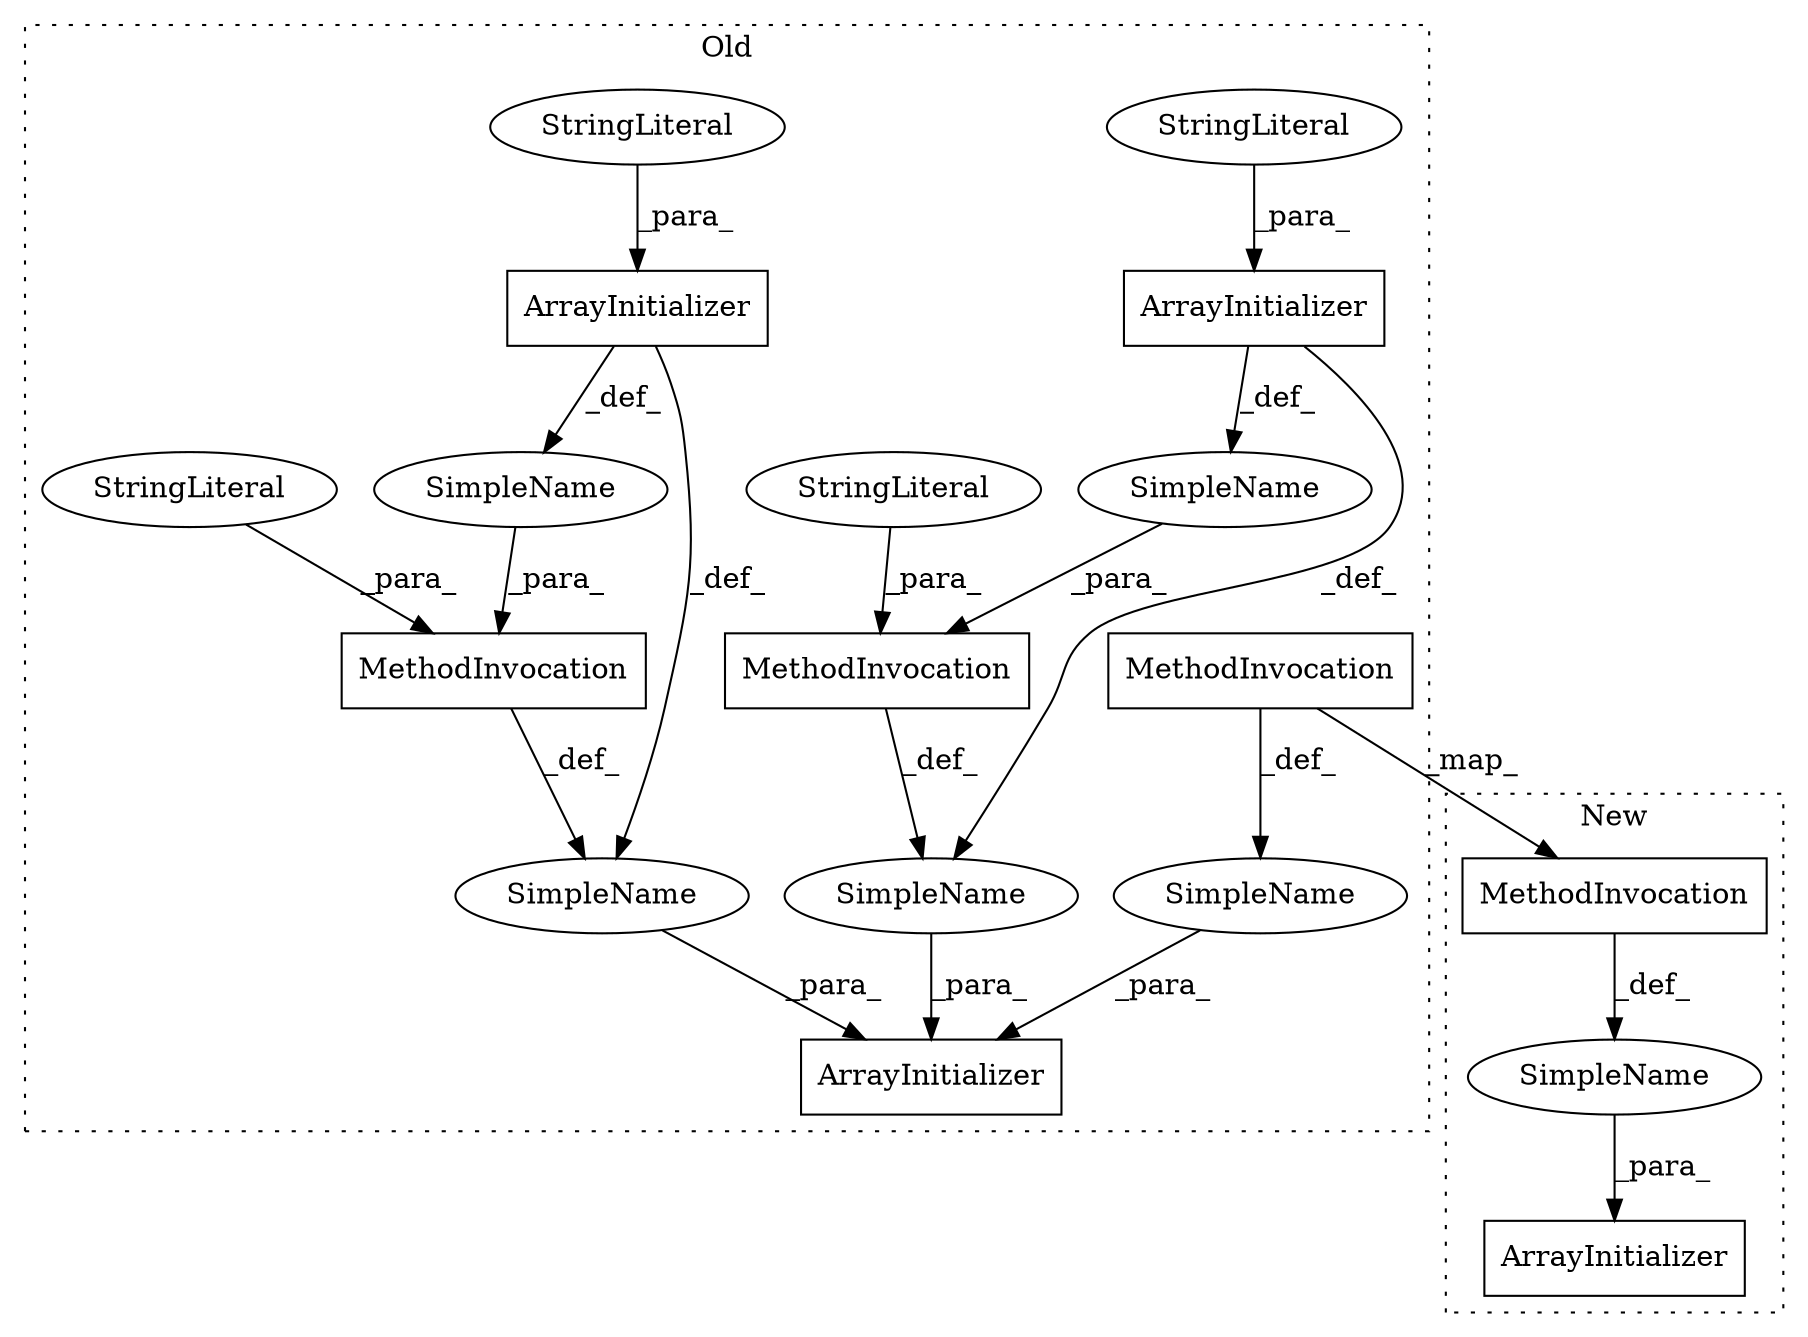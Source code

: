 digraph G {
subgraph cluster0 {
1 [label="ArrayInitializer" a="4" s="3266,3532" l="1,1" shape="box"];
2 [label="ArrayInitializer" a="4" s="3307,3329" l="1,1" shape="box"];
4 [label="ArrayInitializer" a="4" s="3482,3517" l="1,1" shape="box"];
6 [label="MethodInvocation" a="32" s="3345,3427" l="10,1" shape="box"];
7 [label="MethodInvocation" a="32" s="3267,3343" l="10,1" shape="box"];
8 [label="MethodInvocation" a="32" s="3429,3531" l="10,1" shape="box"];
9 [label="SimpleName" a="42" s="" l="" shape="ellipse"];
10 [label="SimpleName" a="42" s="" l="" shape="ellipse"];
11 [label="SimpleName" a="42" s="" l="" shape="ellipse"];
12 [label="SimpleName" a="42" s="" l="" shape="ellipse"];
14 [label="SimpleName" a="42" s="" l="" shape="ellipse"];
15 [label="StringLiteral" a="45" s="3439" l="30" shape="ellipse"];
16 [label="StringLiteral" a="45" s="3277" l="17" shape="ellipse"];
17 [label="StringLiteral" a="45" s="3483" l="34" shape="ellipse"];
18 [label="StringLiteral" a="45" s="3308" l="21" shape="ellipse"];
label = "Old";
style="dotted";
}
subgraph cluster1 {
3 [label="ArrayInitializer" a="4" s="3290,3374" l="1,1" shape="box"];
5 [label="MethodInvocation" a="32" s="3291,3373" l="10,1" shape="box"];
13 [label="SimpleName" a="42" s="" l="" shape="ellipse"];
label = "New";
style="dotted";
}
2 -> 14 [label="_def_"];
2 -> 11 [label="_def_"];
4 -> 10 [label="_def_"];
4 -> 12 [label="_def_"];
5 -> 13 [label="_def_"];
6 -> 9 [label="_def_"];
6 -> 5 [label="_map_"];
7 -> 11 [label="_def_"];
8 -> 12 [label="_def_"];
9 -> 1 [label="_para_"];
10 -> 8 [label="_para_"];
11 -> 1 [label="_para_"];
12 -> 1 [label="_para_"];
13 -> 3 [label="_para_"];
14 -> 7 [label="_para_"];
15 -> 8 [label="_para_"];
16 -> 7 [label="_para_"];
17 -> 4 [label="_para_"];
18 -> 2 [label="_para_"];
}